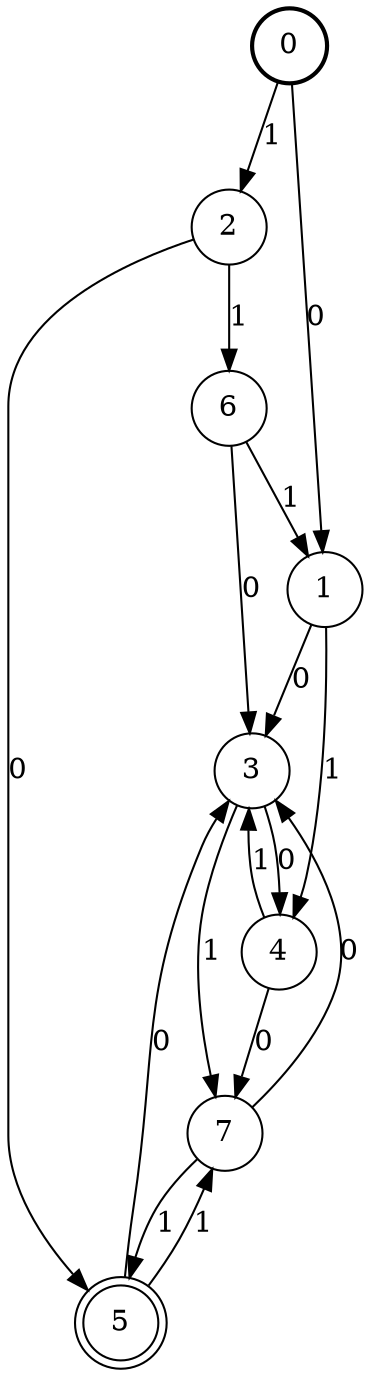 digraph Automat {
    node [shape = circle];
    0 [style = "bold"];
    0 -> 1 [label = "0"];
    0 -> 2 [label = "1"];
    1 -> 3 [label = "0"];
    1 -> 4 [label = "1"];
    2 -> 5 [label = "0"];
    2 -> 6 [label = "1"];
    3 -> 4 [label = "0"];
    3 -> 7 [label = "1"];
    4 -> 7 [label = "0"];
    4 -> 3 [label = "1"];
    5 [peripheries=2]
    5 -> 3 [label = "0"];
    5 -> 7 [label = "1"];
    6 -> 3 [label = "0"];
    6 -> 1 [label = "1"];
    7 -> 3 [label = "0"];
    7 -> 5 [label = "1"];
}

